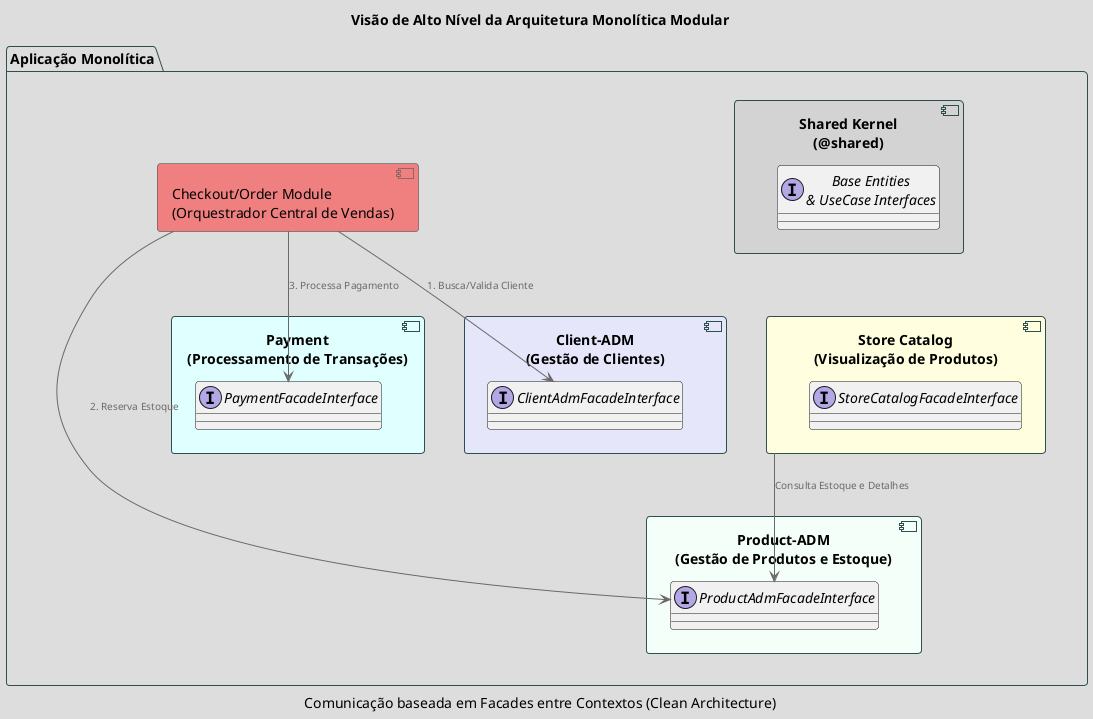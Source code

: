 @startuml
!theme toy

allowmixing
skinparam component {
    BorderColor DarkSlateGray
    BackgroundColor WhiteSmoke
    ArrowColor DimGray
    ArrowFontName DroidSansMono
    ArrowFontSize 10
    ArrowFontColor DimGray
}
skinparam package {
    BorderColor DarkSlateGray
}
skinparam interface {
    BorderColor DarkOrange
    BackgroundColor LightYellow
}

title Visão de Alto Nível da Arquitetura Monolítica Modular
caption Comunicação baseada em Facades entre Contextos (Clean Architecture)

package "Aplicação Monolítica" {

    ' 1. Shared Kernel (Contexto Base)
    component "Shared Kernel\n(@shared)" as Shared #LightGray {
        interface "Base Entities\n& UseCase Interfaces" as SharedInterfaces
    }

    ' 2. Módulos de Domínio (Bounded Contexts)
    
    component "Client-ADM\n(Gestão de Clientes)" as ClientAdm #Lavender {
        interface "ClientAdmFacadeInterface" as ClientAdmFacade
    }

    component "Product-ADM\n(Gestão de Produtos e Estoque)" as ProductAdm #MintCream {
        interface "ProductAdmFacadeInterface" as ProductAdmFacade
    }

    component "Store Catalog\n(Visualização de Produtos)" as StoreCatalog #LightYellow {
        interface "StoreCatalogFacadeInterface" as StoreCatalogFacade
    }

    component "Payment\n(Processamento de Transações)" as Payment #LightCyan {
        interface "PaymentFacadeInterface" as PaymentFacade
    }

    ' 3. Componente Orquestrador/Acesso
    
    component "Checkout/Order Module\n(Orquestrador Central de Vendas)" as OrderOrchestrator #LightCoral

    ' --- RELAÇÕES DE ALTO NÍVEL ---

    ' 1. Dependência Externa: Store Catalog precisa consultar o Product Adm
    StoreCatalog --> ProductAdmFacade : Consulta Estoque e Detalhes
    
    ' 2. Fluxo Principal de Vendas (Orquestração de Facades)
    OrderOrchestrator --> ClientAdmFacade : 1. Busca/Valida Cliente
    OrderOrchestrator --> ProductAdmFacade : 2. Reserva Estoque
    OrderOrchestrator --> PaymentFacade : 3. Processa Pagamento

    ' 3. Todos os módulos dependem do Shared Kernel para entidades base
    ClientAdm -[hidden]up-|> Shared
    ProductAdm -[hidden]up-|> Shared
    StoreCatalog -[hidden]up-|> Shared
    Payment -[hidden]up-|> Shared
}

@enduml